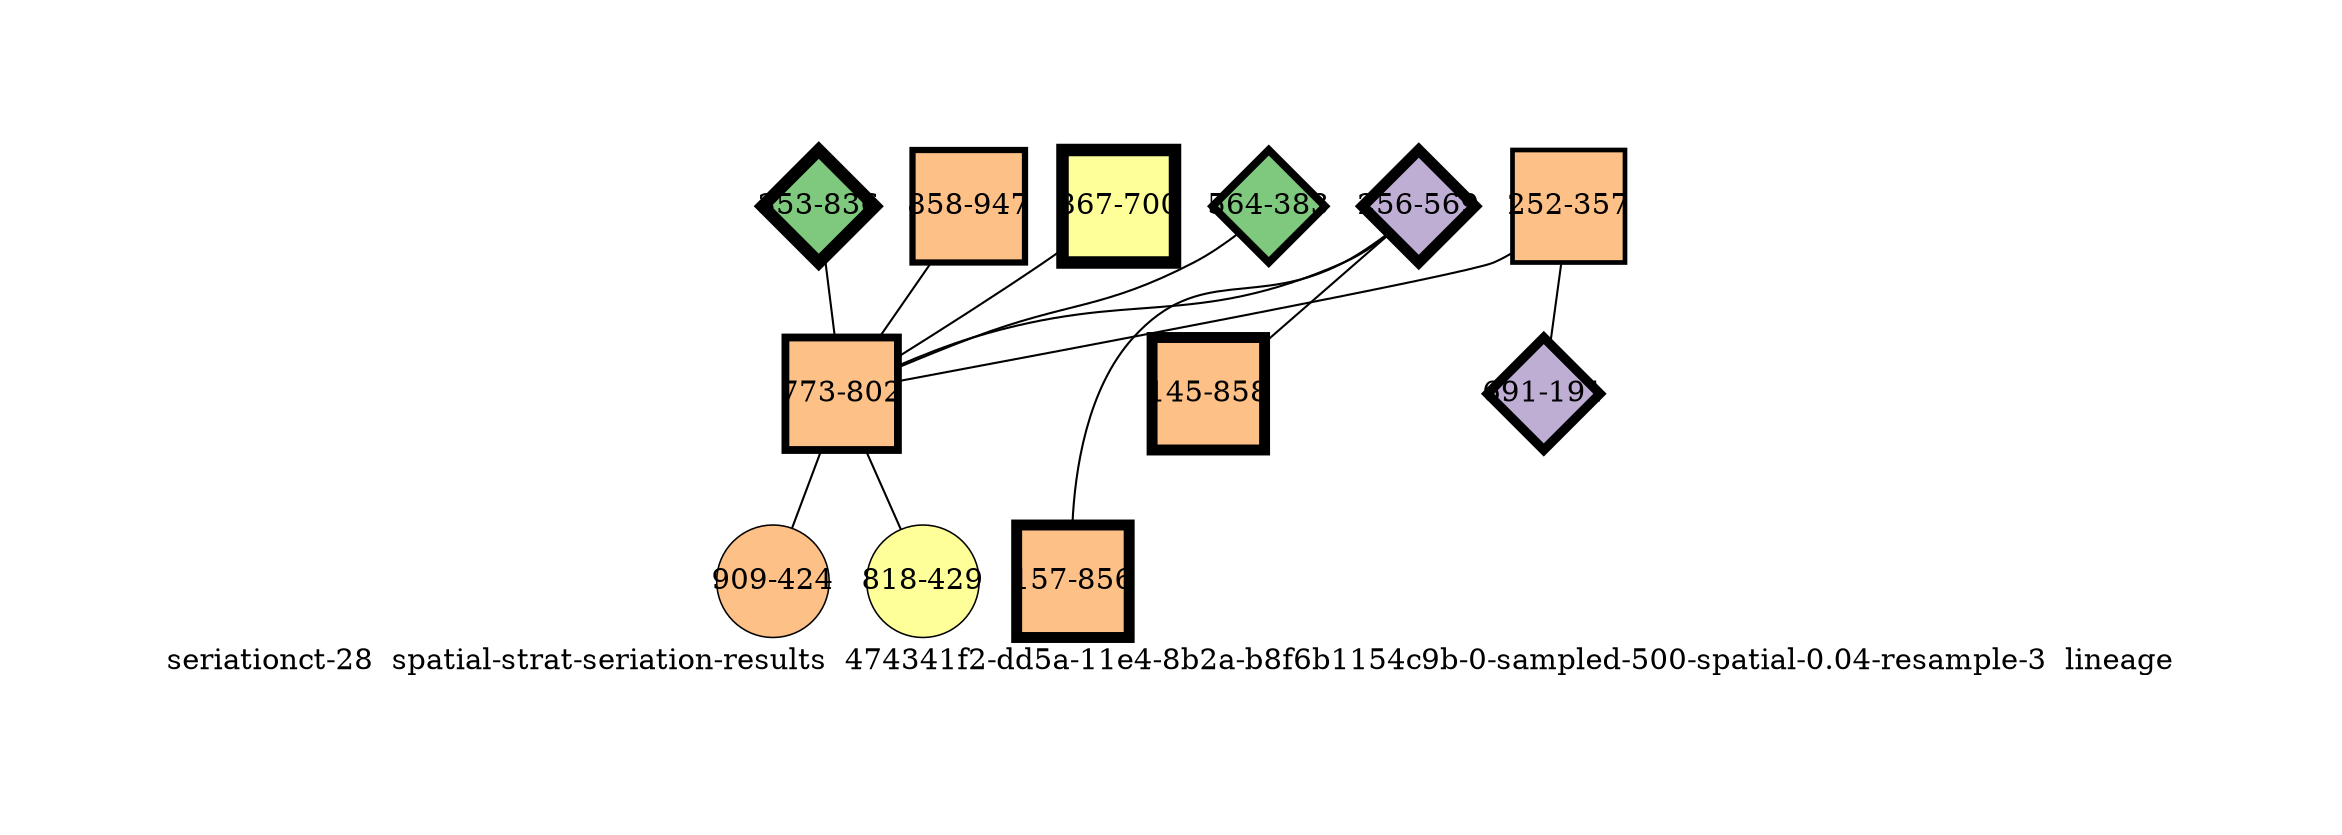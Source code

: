 strict graph "seriationct-28  spatial-strat-seriation-results  474341f2-dd5a-11e4-8b2a-b8f6b1154c9b-0-sampled-500-spatial-0.04-resample-3  lineage" {
labelloc=b;
ratio=auto;
pad="1.0";
label="seriationct-28  spatial-strat-seriation-results  474341f2-dd5a-11e4-8b2a-b8f6b1154c9b-0-sampled-500-spatial-0.04-resample-3  lineage";
node [width="0.75", style=filled, fixedsize=true, height="0.75", shape=circle, label=""];
0 [xCoordinate="700.0", appears_in_slice=8, yCoordinate="867.0", colorscheme=accent8, lineage_id=1, short_label="867-700", label="867-700", shape=square, cluster_id=3, fillcolor=4, size="500.0", id=0, penwidth="6.0"];
1 [xCoordinate="383.0", appears_in_slice=5, yCoordinate="564.0", colorscheme=accent8, lineage_id=2, short_label="564-383", label="564-383", shape=diamond, cluster_id=0, fillcolor=1, size="500.0", id=1, penwidth="3.75"];
2 [xCoordinate="569.0", appears_in_slice=7, yCoordinate="256.0", colorscheme=accent8, lineage_id=2, short_label="256-569", label="256-569", shape=diamond, cluster_id=1, fillcolor=2, size="500.0", id=2, penwidth="5.25"];
3 [xCoordinate="836.0", appears_in_slice=8, yCoordinate="353.0", colorscheme=accent8, lineage_id=2, short_label="353-836", label="353-836", shape=diamond, cluster_id=0, fillcolor=1, size="500.0", id=4, penwidth="6.0"];
4 [xCoordinate="947.0", appears_in_slice=4, yCoordinate="858.0", colorscheme=accent8, lineage_id=1, short_label="858-947", label="858-947", shape=square, cluster_id=2, fillcolor=3, size="500.0", id=5, penwidth="3.0"];
5 [xCoordinate="856.0", appears_in_slice=7, yCoordinate="157.0", colorscheme=accent8, lineage_id=1, short_label="157-856", label="157-856", shape=square, cluster_id=2, fillcolor=3, size="500.0", id=9, penwidth="5.25"];
6 [xCoordinate="858.0", appears_in_slice=7, yCoordinate="145.0", colorscheme=accent8, lineage_id=1, short_label="145-858", label="145-858", shape=square, cluster_id=2, fillcolor=3, size="500.0", id=6, penwidth="5.25"];
7 [xCoordinate="357.0", appears_in_slice=3, yCoordinate="252.0", colorscheme=accent8, lineage_id=1, short_label="252-357", label="252-357", shape=square, cluster_id=2, fillcolor=3, size="500.0", id=7, penwidth="2.25"];
8 [xCoordinate="802.0", appears_in_slice=5, yCoordinate="773.0", colorscheme=accent8, lineage_id=1, short_label="773-802", label="773-802", shape=square, cluster_id=2, fillcolor=3, size="500.0", id=8, penwidth="3.75"];
9 [xCoordinate="429.0", appears_in_slice=1, yCoordinate="818.0", colorscheme=accent8, lineage_id=0, short_label="818-429", label="818-429", shape=circle, cluster_id=3, fillcolor=4, size="500.0", id=3, penwidth="0.75"];
10 [xCoordinate="424.0", appears_in_slice=1, yCoordinate="909.0", colorscheme=accent8, lineage_id=0, short_label="909-424", label="909-424", shape=circle, cluster_id=2, fillcolor=3, size="500.0", id=10, penwidth="0.75"];
11 [xCoordinate="191.0", appears_in_slice=6, yCoordinate="691.0", colorscheme=accent8, lineage_id=2, short_label="691-191", label="691-191", shape=diamond, cluster_id=1, fillcolor=2, size="500.0", id=11, penwidth="4.5"];
0 -- 8  [inverseweight="3.08336656535", weight="0.32432082881"];
1 -- 8  [inverseweight="3.06708065507", weight="0.326042941957"];
2 -- 8  [inverseweight="3.11588476425", weight="0.320936130718"];
2 -- 5  [inverseweight="3.18387389134", weight="0.314082791633"];
2 -- 6  [inverseweight="3.29189676458", weight="0.303776233435"];
3 -- 8  [inverseweight="2.99245654753", weight="0.334173607575"];
4 -- 8  [inverseweight="3.27490621622", weight="0.3053522556"];
7 -- 8  [inverseweight="3.20315448229", weight="0.312192248462"];
7 -- 11  [inverseweight="2.83953439088", weight="0.352170413294"];
8 -- 9  [inverseweight="2.84864448168", weight="0.351044156767"];
8 -- 10  [inverseweight="2.21699518072", weight="0.451060971488"];
}
